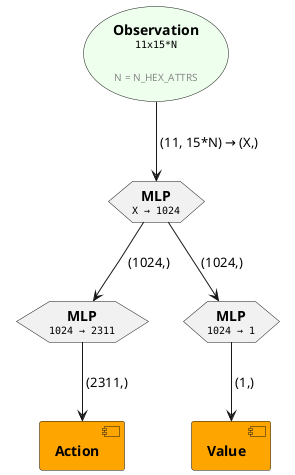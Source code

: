 @startuml "arch-vcmi-fullyconv"
' left to right direction

skinparam defaultTextAlignment center
skinparam NoteTextAlignment left

<style>
Usecase {
  BackGroundColor #efe
}


</style>

'''
''' Utility functions
'''

!function $replace($txt, $search, $repl)
  !$replaced = ""
  !while %strpos($txt, $search) >= 0
    !$position = %strpos($txt, $search)
    !$replaced = $replaced + %substr($txt, 0, $position) + $repl
    !$txt = %substr($txt, $position + %strlen($search))
  !endwhile
  !return $replaced + $txt
!endfunction

' Wraps each line of $txt within $open and $close
' Example:
'   $tagged_text("<color:red>", "two\nlines", "</color>")
'   => "<color:red>two</color>\n<color:red>lines</color>")"
!function $tagged_text($open, $txt, $close) return $open + $replace($txt, "\n", $close+"\n"+$open) + $close

!function $node_text($name) return $tagged_text("<b>", $name, "</b>")
!function $node_text($name, $desc) return $node_text($name)+"\n"+$tagged_text("<font:monospaced><size:10>", $desc, "</size></font>")
!function $node_text($name, $desc, $txt) return $node_text($name, $desc)+"\n\n"+$tagged_text("<color:888><size:10>", $txt, "</size></color>")

'''
''' Node types
'''

' Data
!procedure $Data($id, $name)
  Usecase $id as "$node_text($name)"
!endprocedure

!procedure $Data($id, $name, $desc)
  Usecase $id as "$node_text($name, $desc)"
!endprocedure

!procedure $Data($id, $name, $desc, $txt)
  Usecase $id as "$node_text($name, $desc, $txt)"
!endprocedure

' MLP (FC)
!procedure $MLP($id, $name, $desc)
  Hexagon $id as "$node_text($name, $desc)"
!endprocedure
!procedure $MLP($id, $name, $desc, $txt)
  Hexagon $id as "$node_text($name, $desc, $txt)"
!endprocedure

' Transformer
!procedure $Transformer($id, $name, $desc)
  Queue $id as "$node_text($name, $desc)"
!endprocedure
!procedure $Transformer($id, $name, $desc, $txt)
  Queue $id as "$node_text($name, $desc, $txt)"
!endprocedure

' Convolution
!procedure $Convolution($id, $name, $desc)
  Node $id as "$node_text($name, $desc)"
!endprocedure
!procedure $Convolution($id, $name, $desc, $txt)
  Node $id as "$node_text($name, $desc, $txt)"
!endprocedure

' Output
!procedure $Output($id, $name)
  Component $id as "$node_text($name)" #orange
!endprocedure

!procedure $Output($id, $name, $desc)
  Component $id as "$node_text($name, $desc)" #orange
!endprocedure

' Condition
!procedure $Condition($id, $name)
  Boundary $id as "$node_text($name)"
!endprocedure

!procedure $Condition($id, $name, $desc)
  Boundary $id as "$node_text($name, $desc)"
!endprocedure

' Reshape
!procedure $Reshape($id)
  Control $id as " "
!endprocedure

' Activation
!procedure $Activation($id, $name)
  Action $id as "$name"
!endprocedure

' Sum / Mean / etc.
!procedure $Op($id, $name)
  Label $id as "$name"
!endprocedure
!procedure $Op($id, $name, $txt)
  ' Label $id as "$node_text($name, "", $txt)"
  Label $id as "$name\n$tagged_text("<color:888><size:10>", $txt, "</size></color>")"
!endprocedure

' Link
!procedure $Link($a, $b, $dim)
  $a --> $b : " $dim "
!endprocedure
!procedure $Link($a, $b, $dim, $txt)
  ' The newline causes a bug where the 1st line appears
  ' on the top-left side
  ' ...but it looks better that way
  $a --> $b : " $dim "\n$txt
!endprocedure

' title "wwwwwwwwwwwwwwwwwwwwwwwwwwwwwwwwwwwwwwwwwwwwwwwwwwwwwwwwwwwwwwwwwwwwwwwwwwwwwwww"
' left to right direction

$Data(obs, "Observation", "11x15*N", "N = N_HEX_ATTRS")
$MLP(mlp0, "MLP", "X → 1024")
$Link(obs, mlp0, "(11, 15*N) → (X,)")
$MLP(action_mlp, "MLP", "1024 → 2311")
$Link(mlp0, action_mlp, "(1024,)")
$MLP(value_mlp, "MLP", "1024 → 1")
$Link(mlp0, value_mlp, "(1024,)")

$Output(action, "Action")
$Link(action_mlp, action, "(2311,)")

$Output(value, "Value")
$Link(value_mlp, value, "(1,)")

@enduml


